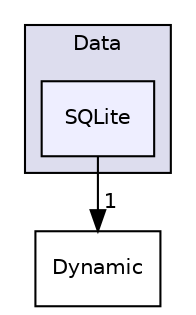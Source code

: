 digraph "AppFrameWork/include/Poco/Data/SQLite" {
  compound=true
  node [ fontsize="10", fontname="Helvetica"];
  edge [ labelfontsize="10", labelfontname="Helvetica"];
  subgraph clusterdir_94d0c5440832e52db46290a2d2bb8e5c {
    graph [ bgcolor="#ddddee", pencolor="black", label="Data" fontname="Helvetica", fontsize="10", URL="dir_94d0c5440832e52db46290a2d2bb8e5c.html"]
  dir_5b467229b9a8d9aaa3dbe8f2f43aca98 [shape=box, label="SQLite", style="filled", fillcolor="#eeeeff", pencolor="black", URL="dir_5b467229b9a8d9aaa3dbe8f2f43aca98.html"];
  }
  dir_e8a0e279e651add1e5476637e7093606 [shape=box label="Dynamic" URL="dir_e8a0e279e651add1e5476637e7093606.html"];
  dir_5b467229b9a8d9aaa3dbe8f2f43aca98->dir_e8a0e279e651add1e5476637e7093606 [headlabel="1", labeldistance=1.5 headhref="dir_000031_000034.html"];
}
